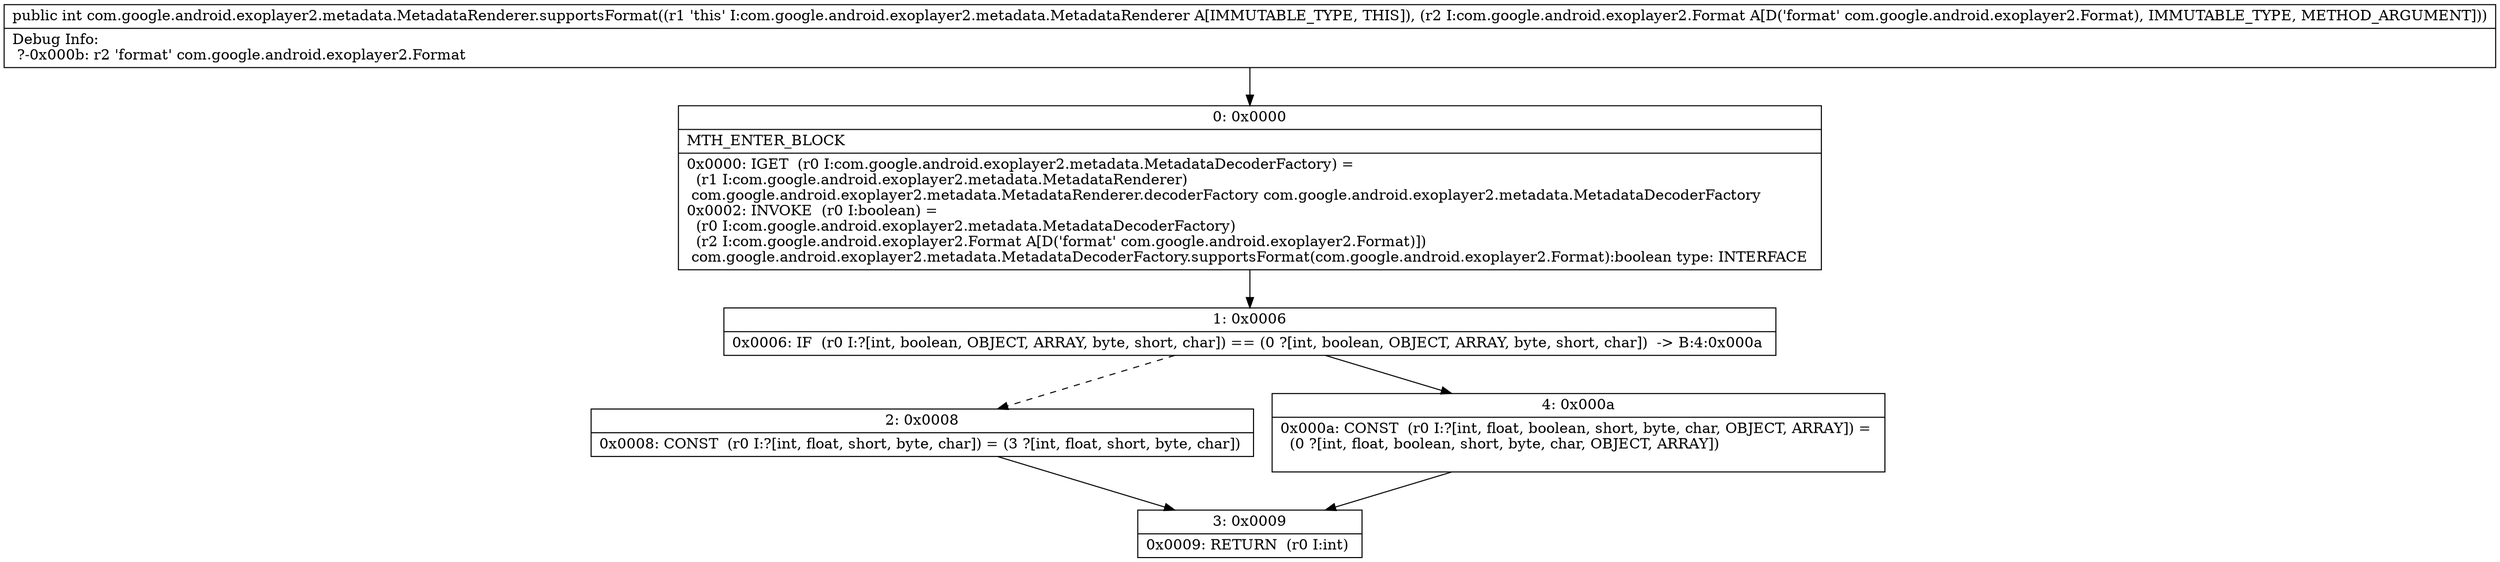 digraph "CFG forcom.google.android.exoplayer2.metadata.MetadataRenderer.supportsFormat(Lcom\/google\/android\/exoplayer2\/Format;)I" {
Node_0 [shape=record,label="{0\:\ 0x0000|MTH_ENTER_BLOCK\l|0x0000: IGET  (r0 I:com.google.android.exoplayer2.metadata.MetadataDecoderFactory) = \l  (r1 I:com.google.android.exoplayer2.metadata.MetadataRenderer)\l com.google.android.exoplayer2.metadata.MetadataRenderer.decoderFactory com.google.android.exoplayer2.metadata.MetadataDecoderFactory \l0x0002: INVOKE  (r0 I:boolean) = \l  (r0 I:com.google.android.exoplayer2.metadata.MetadataDecoderFactory)\l  (r2 I:com.google.android.exoplayer2.Format A[D('format' com.google.android.exoplayer2.Format)])\l com.google.android.exoplayer2.metadata.MetadataDecoderFactory.supportsFormat(com.google.android.exoplayer2.Format):boolean type: INTERFACE \l}"];
Node_1 [shape=record,label="{1\:\ 0x0006|0x0006: IF  (r0 I:?[int, boolean, OBJECT, ARRAY, byte, short, char]) == (0 ?[int, boolean, OBJECT, ARRAY, byte, short, char])  \-\> B:4:0x000a \l}"];
Node_2 [shape=record,label="{2\:\ 0x0008|0x0008: CONST  (r0 I:?[int, float, short, byte, char]) = (3 ?[int, float, short, byte, char]) \l}"];
Node_3 [shape=record,label="{3\:\ 0x0009|0x0009: RETURN  (r0 I:int) \l}"];
Node_4 [shape=record,label="{4\:\ 0x000a|0x000a: CONST  (r0 I:?[int, float, boolean, short, byte, char, OBJECT, ARRAY]) = \l  (0 ?[int, float, boolean, short, byte, char, OBJECT, ARRAY])\l \l}"];
MethodNode[shape=record,label="{public int com.google.android.exoplayer2.metadata.MetadataRenderer.supportsFormat((r1 'this' I:com.google.android.exoplayer2.metadata.MetadataRenderer A[IMMUTABLE_TYPE, THIS]), (r2 I:com.google.android.exoplayer2.Format A[D('format' com.google.android.exoplayer2.Format), IMMUTABLE_TYPE, METHOD_ARGUMENT]))  | Debug Info:\l  ?\-0x000b: r2 'format' com.google.android.exoplayer2.Format\l}"];
MethodNode -> Node_0;
Node_0 -> Node_1;
Node_1 -> Node_2[style=dashed];
Node_1 -> Node_4;
Node_2 -> Node_3;
Node_4 -> Node_3;
}

